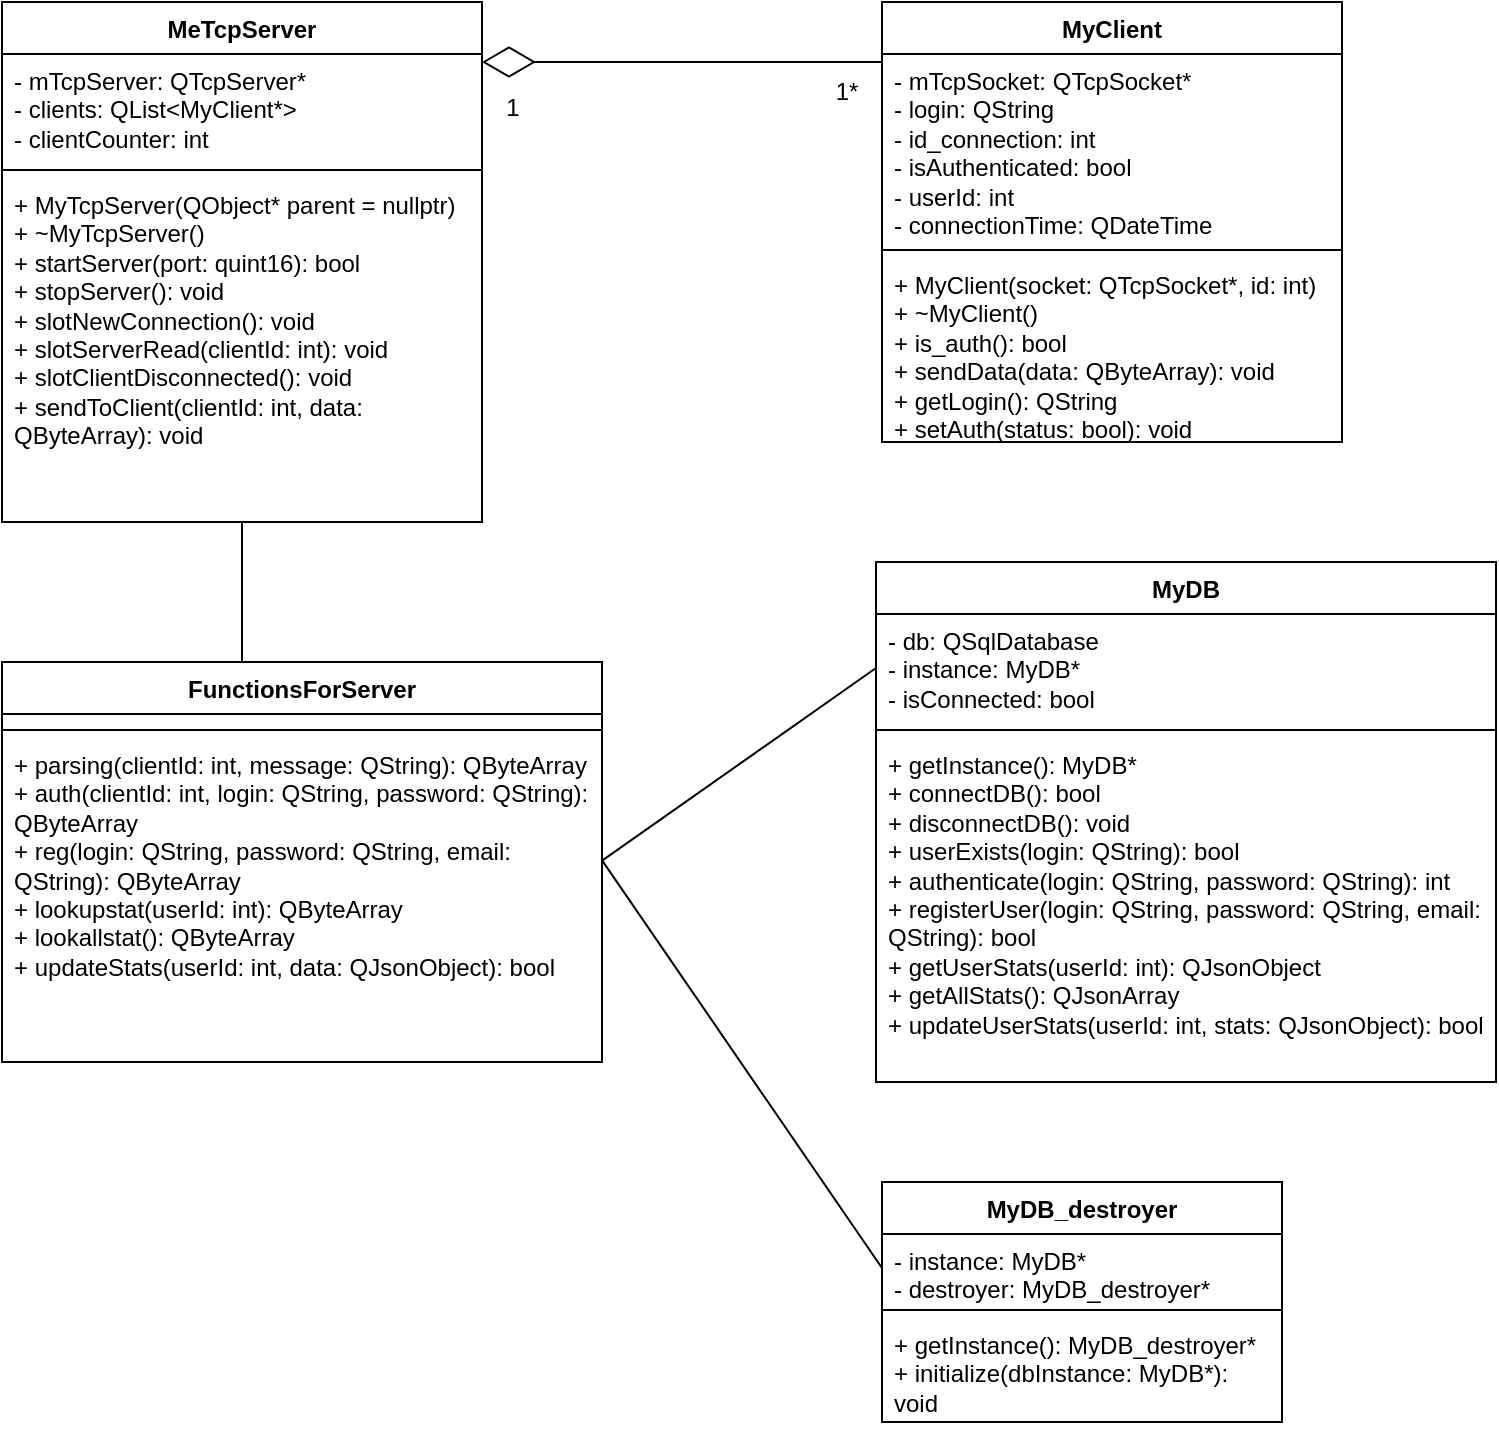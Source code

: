 <mxfile version="28.2.5">
  <diagram name="Страница — 1" id="x3rRoLcgHnf8GeJpn5Qq">
    <mxGraphModel dx="1489" dy="817" grid="1" gridSize="10" guides="1" tooltips="1" connect="1" arrows="1" fold="1" page="1" pageScale="1" pageWidth="827" pageHeight="1169" math="0" shadow="0">
      <root>
        <mxCell id="0" />
        <mxCell id="1" parent="0" />
        <mxCell id="QArgqOwHSf_ErJJtPbi7-1" value="MeTcpServer" style="swimlane;fontStyle=1;align=center;verticalAlign=top;childLayout=stackLayout;horizontal=1;startSize=26;horizontalStack=0;resizeParent=1;resizeParentMax=0;resizeLast=0;collapsible=1;marginBottom=0;whiteSpace=wrap;html=1;" vertex="1" parent="1">
          <mxGeometry x="80" y="80" width="240" height="260" as="geometry">
            <mxRectangle x="80" y="80" width="110" height="30" as="alternateBounds" />
          </mxGeometry>
        </mxCell>
        <mxCell id="QArgqOwHSf_ErJJtPbi7-2" value="&lt;div&gt;&lt;div&gt;- mTcpServer: QTcpServer*&lt;/div&gt;&lt;div&gt;- clients: QList&amp;lt;MyClient*&amp;gt;&lt;/div&gt;&lt;div&gt;- clientCounter: int&lt;/div&gt;&lt;/div&gt;&lt;div&gt;&lt;br&gt;&lt;/div&gt;" style="text;strokeColor=none;fillColor=none;align=left;verticalAlign=top;spacingLeft=4;spacingRight=4;overflow=hidden;rotatable=0;points=[[0,0.5],[1,0.5]];portConstraint=eastwest;whiteSpace=wrap;html=1;" vertex="1" parent="QArgqOwHSf_ErJJtPbi7-1">
          <mxGeometry y="26" width="240" height="54" as="geometry" />
        </mxCell>
        <mxCell id="QArgqOwHSf_ErJJtPbi7-3" value="" style="line;strokeWidth=1;fillColor=none;align=left;verticalAlign=middle;spacingTop=-1;spacingLeft=3;spacingRight=3;rotatable=0;labelPosition=right;points=[];portConstraint=eastwest;strokeColor=inherit;" vertex="1" parent="QArgqOwHSf_ErJJtPbi7-1">
          <mxGeometry y="80" width="240" height="8" as="geometry" />
        </mxCell>
        <mxCell id="QArgqOwHSf_ErJJtPbi7-4" value="&lt;div&gt;+ MyTcpServer(QObject* parent = nullptr)&lt;/div&gt;&lt;div&gt;+ ~MyTcpServer()&lt;/div&gt;&lt;div&gt;+ startServer(port: quint16): bool&lt;/div&gt;&lt;div&gt;+ stopServer(): void&lt;/div&gt;&lt;div&gt;+ slotNewConnection(): void&lt;/div&gt;&lt;div&gt;+ slotServerRead(clientId: int): void&lt;/div&gt;&lt;div&gt;+ slotClientDisconnected(): void&lt;/div&gt;&lt;div&gt;+ sendToClient(clientId: int, data: QByteArray): void&lt;/div&gt;" style="text;strokeColor=none;fillColor=none;align=left;verticalAlign=top;spacingLeft=4;spacingRight=4;overflow=hidden;rotatable=0;points=[[0,0.5],[1,0.5]];portConstraint=eastwest;whiteSpace=wrap;html=1;" vertex="1" parent="QArgqOwHSf_ErJJtPbi7-1">
          <mxGeometry y="88" width="240" height="172" as="geometry" />
        </mxCell>
        <mxCell id="QArgqOwHSf_ErJJtPbi7-9" value="MyClient" style="swimlane;fontStyle=1;align=center;verticalAlign=top;childLayout=stackLayout;horizontal=1;startSize=26;horizontalStack=0;resizeParent=1;resizeParentMax=0;resizeLast=0;collapsible=1;marginBottom=0;whiteSpace=wrap;html=1;" vertex="1" parent="1">
          <mxGeometry x="520" y="80" width="230" height="220" as="geometry">
            <mxRectangle x="80" y="80" width="110" height="30" as="alternateBounds" />
          </mxGeometry>
        </mxCell>
        <mxCell id="QArgqOwHSf_ErJJtPbi7-10" value="&lt;div&gt;&lt;div&gt;&lt;div&gt;- mTcpSocket: QTcpSocket*&lt;/div&gt;&lt;div&gt;- login: QString&lt;/div&gt;&lt;div&gt;- id_connection: int&lt;/div&gt;&lt;div&gt;- isAuthenticated: bool&lt;/div&gt;&lt;div&gt;- userId: int&lt;/div&gt;&lt;div&gt;- connectionTime: QDateTime&lt;/div&gt;&lt;/div&gt;&lt;/div&gt;" style="text;strokeColor=none;fillColor=none;align=left;verticalAlign=top;spacingLeft=4;spacingRight=4;overflow=hidden;rotatable=0;points=[[0,0.5],[1,0.5]];portConstraint=eastwest;whiteSpace=wrap;html=1;" vertex="1" parent="QArgqOwHSf_ErJJtPbi7-9">
          <mxGeometry y="26" width="230" height="94" as="geometry" />
        </mxCell>
        <mxCell id="QArgqOwHSf_ErJJtPbi7-11" value="" style="line;strokeWidth=1;fillColor=none;align=left;verticalAlign=middle;spacingTop=-1;spacingLeft=3;spacingRight=3;rotatable=0;labelPosition=right;points=[];portConstraint=eastwest;strokeColor=inherit;" vertex="1" parent="QArgqOwHSf_ErJJtPbi7-9">
          <mxGeometry y="120" width="230" height="8" as="geometry" />
        </mxCell>
        <mxCell id="QArgqOwHSf_ErJJtPbi7-12" value="&lt;div&gt;&lt;div&gt;+ MyClient(socket: QTcpSocket*, id: int)&lt;/div&gt;&lt;div&gt;+ ~MyClient()&lt;/div&gt;&lt;div&gt;+ is_auth(): bool&lt;/div&gt;&lt;div&gt;+ sendData(data: QByteArray): void&lt;/div&gt;&lt;div&gt;+ getLogin(): QString&lt;/div&gt;&lt;div&gt;+ setAuth(status: bool): void&lt;/div&gt;&lt;/div&gt;" style="text;strokeColor=none;fillColor=none;align=left;verticalAlign=top;spacingLeft=4;spacingRight=4;overflow=hidden;rotatable=0;points=[[0,0.5],[1,0.5]];portConstraint=eastwest;whiteSpace=wrap;html=1;" vertex="1" parent="QArgqOwHSf_ErJJtPbi7-9">
          <mxGeometry y="128" width="230" height="92" as="geometry" />
        </mxCell>
        <mxCell id="QArgqOwHSf_ErJJtPbi7-13" value="FunctionsForServer" style="swimlane;fontStyle=1;align=center;verticalAlign=top;childLayout=stackLayout;horizontal=1;startSize=26;horizontalStack=0;resizeParent=1;resizeParentMax=0;resizeLast=0;collapsible=1;marginBottom=0;whiteSpace=wrap;html=1;" vertex="1" parent="1">
          <mxGeometry x="80" y="410" width="300" height="200" as="geometry">
            <mxRectangle x="80" y="80" width="110" height="30" as="alternateBounds" />
          </mxGeometry>
        </mxCell>
        <mxCell id="QArgqOwHSf_ErJJtPbi7-14" value="&lt;div&gt;&lt;br&gt;&lt;/div&gt;" style="text;strokeColor=none;fillColor=none;align=left;verticalAlign=top;spacingLeft=4;spacingRight=4;overflow=hidden;rotatable=0;points=[[0,0.5],[1,0.5]];portConstraint=eastwest;whiteSpace=wrap;html=1;" vertex="1" parent="QArgqOwHSf_ErJJtPbi7-13">
          <mxGeometry y="26" width="300" height="4" as="geometry" />
        </mxCell>
        <mxCell id="QArgqOwHSf_ErJJtPbi7-15" value="" style="line;strokeWidth=1;fillColor=none;align=left;verticalAlign=middle;spacingTop=-1;spacingLeft=3;spacingRight=3;rotatable=0;labelPosition=right;points=[];portConstraint=eastwest;strokeColor=inherit;" vertex="1" parent="QArgqOwHSf_ErJJtPbi7-13">
          <mxGeometry y="30" width="300" height="8" as="geometry" />
        </mxCell>
        <mxCell id="QArgqOwHSf_ErJJtPbi7-16" value="&lt;div&gt;&lt;font&gt;+ parsing(clientId: int, message: QString): QByteArray&lt;/font&gt;&lt;/div&gt;&lt;div&gt;&lt;font&gt;+ auth(clientId: int, login: QString, password: QString): QByteArray&lt;/font&gt;&lt;/div&gt;&lt;div&gt;&lt;font&gt;+ reg(login: QString, password: QString, email: QString): QByteArray&lt;/font&gt;&lt;/div&gt;&lt;div&gt;&lt;font&gt;+ lookupstat(userId: int): QByteArray&lt;/font&gt;&lt;/div&gt;&lt;div&gt;&lt;font&gt;+ lookallstat(): QByteArray&lt;/font&gt;&lt;/div&gt;&lt;div&gt;&lt;font&gt;+ updateStats(userId: int, data: QJsonObject): bool&lt;/font&gt;&lt;/div&gt;" style="text;strokeColor=none;fillColor=none;align=left;verticalAlign=top;spacingLeft=4;spacingRight=4;overflow=hidden;rotatable=0;points=[[0,0.5],[1,0.5]];portConstraint=eastwest;whiteSpace=wrap;html=1;" vertex="1" parent="QArgqOwHSf_ErJJtPbi7-13">
          <mxGeometry y="38" width="300" height="162" as="geometry" />
        </mxCell>
        <mxCell id="QArgqOwHSf_ErJJtPbi7-21" value="MyDB" style="swimlane;fontStyle=1;align=center;verticalAlign=top;childLayout=stackLayout;horizontal=1;startSize=26;horizontalStack=0;resizeParent=1;resizeParentMax=0;resizeLast=0;collapsible=1;marginBottom=0;whiteSpace=wrap;html=1;" vertex="1" parent="1">
          <mxGeometry x="517" y="360" width="310" height="260" as="geometry">
            <mxRectangle x="80" y="80" width="110" height="30" as="alternateBounds" />
          </mxGeometry>
        </mxCell>
        <mxCell id="QArgqOwHSf_ErJJtPbi7-22" value="&lt;div&gt;- db: QSqlDatabase&lt;/div&gt;&lt;div&gt;- instance: MyDB*&lt;/div&gt;&lt;div&gt;- isConnected: bool&lt;/div&gt;" style="text;strokeColor=none;fillColor=none;align=left;verticalAlign=top;spacingLeft=4;spacingRight=4;overflow=hidden;rotatable=0;points=[[0,0.5],[1,0.5]];portConstraint=eastwest;whiteSpace=wrap;html=1;" vertex="1" parent="QArgqOwHSf_ErJJtPbi7-21">
          <mxGeometry y="26" width="310" height="54" as="geometry" />
        </mxCell>
        <mxCell id="QArgqOwHSf_ErJJtPbi7-23" value="" style="line;strokeWidth=1;fillColor=none;align=left;verticalAlign=middle;spacingTop=-1;spacingLeft=3;spacingRight=3;rotatable=0;labelPosition=right;points=[];portConstraint=eastwest;strokeColor=inherit;" vertex="1" parent="QArgqOwHSf_ErJJtPbi7-21">
          <mxGeometry y="80" width="310" height="8" as="geometry" />
        </mxCell>
        <mxCell id="QArgqOwHSf_ErJJtPbi7-24" value="&lt;div&gt;+ getInstance(): MyDB*&lt;/div&gt;&lt;div&gt;+ connectDB(): bool&lt;/div&gt;&lt;div&gt;+ disconnectDB(): void&lt;/div&gt;&lt;div&gt;+ userExists(login: QString): bool&lt;/div&gt;&lt;div&gt;+ authenticate(login: QString, password: QString): int&lt;/div&gt;&lt;div&gt;+ registerUser(login: QString, password: QString, email: QString): bool&lt;/div&gt;&lt;div&gt;+ getUserStats(userId: int): QJsonObject&lt;/div&gt;&lt;div&gt;+ getAllStats(): QJsonArray&lt;/div&gt;&lt;div&gt;+ updateUserStats(userId: int, stats: QJsonObject): bool&lt;/div&gt;" style="text;strokeColor=none;fillColor=none;align=left;verticalAlign=top;spacingLeft=4;spacingRight=4;overflow=hidden;rotatable=0;points=[[0,0.5],[1,0.5]];portConstraint=eastwest;whiteSpace=wrap;html=1;" vertex="1" parent="QArgqOwHSf_ErJJtPbi7-21">
          <mxGeometry y="88" width="310" height="172" as="geometry" />
        </mxCell>
        <mxCell id="QArgqOwHSf_ErJJtPbi7-29" value="MyDB_destroyer" style="swimlane;fontStyle=1;align=center;verticalAlign=top;childLayout=stackLayout;horizontal=1;startSize=26;horizontalStack=0;resizeParent=1;resizeParentMax=0;resizeLast=0;collapsible=1;marginBottom=0;whiteSpace=wrap;html=1;" vertex="1" parent="1">
          <mxGeometry x="520" y="670" width="200" height="120" as="geometry">
            <mxRectangle x="80" y="80" width="110" height="30" as="alternateBounds" />
          </mxGeometry>
        </mxCell>
        <mxCell id="QArgqOwHSf_ErJJtPbi7-30" value="&lt;div&gt;- instance: MyDB*&lt;/div&gt;&lt;div&gt;- destroyer: MyDB_destroyer*&lt;/div&gt;" style="text;strokeColor=none;fillColor=none;align=left;verticalAlign=top;spacingLeft=4;spacingRight=4;overflow=hidden;rotatable=0;points=[[0,0.5],[1,0.5]];portConstraint=eastwest;whiteSpace=wrap;html=1;" vertex="1" parent="QArgqOwHSf_ErJJtPbi7-29">
          <mxGeometry y="26" width="200" height="34" as="geometry" />
        </mxCell>
        <mxCell id="QArgqOwHSf_ErJJtPbi7-31" value="" style="line;strokeWidth=1;fillColor=none;align=left;verticalAlign=middle;spacingTop=-1;spacingLeft=3;spacingRight=3;rotatable=0;labelPosition=right;points=[];portConstraint=eastwest;strokeColor=inherit;" vertex="1" parent="QArgqOwHSf_ErJJtPbi7-29">
          <mxGeometry y="60" width="200" height="8" as="geometry" />
        </mxCell>
        <mxCell id="QArgqOwHSf_ErJJtPbi7-32" value="&lt;div&gt;+ getInstance(): MyDB_destroyer*&lt;/div&gt;&lt;div&gt;+ initialize(dbInstance: MyDB*): void&lt;/div&gt;" style="text;strokeColor=none;fillColor=none;align=left;verticalAlign=top;spacingLeft=4;spacingRight=4;overflow=hidden;rotatable=0;points=[[0,0.5],[1,0.5]];portConstraint=eastwest;whiteSpace=wrap;html=1;" vertex="1" parent="QArgqOwHSf_ErJJtPbi7-29">
          <mxGeometry y="68" width="200" height="52" as="geometry" />
        </mxCell>
        <mxCell id="QArgqOwHSf_ErJJtPbi7-33" value="" style="endArrow=diamondThin;endFill=0;endSize=24;html=1;rounded=0;exitX=0;exitY=0.042;exitDx=0;exitDy=0;exitPerimeter=0;" edge="1" parent="1" source="QArgqOwHSf_ErJJtPbi7-10">
          <mxGeometry width="160" relative="1" as="geometry">
            <mxPoint x="330" y="340" as="sourcePoint" />
            <mxPoint x="320" y="110" as="targetPoint" />
          </mxGeometry>
        </mxCell>
        <mxCell id="QArgqOwHSf_ErJJtPbi7-35" value="" style="endArrow=none;html=1;rounded=0;exitX=0.4;exitY=0;exitDx=0;exitDy=0;exitPerimeter=0;entryX=0.5;entryY=1;entryDx=0;entryDy=0;entryPerimeter=0;" edge="1" parent="1" source="QArgqOwHSf_ErJJtPbi7-13" target="QArgqOwHSf_ErJJtPbi7-4">
          <mxGeometry width="50" height="50" relative="1" as="geometry">
            <mxPoint x="420" y="340" as="sourcePoint" />
            <mxPoint x="470" y="290" as="targetPoint" />
          </mxGeometry>
        </mxCell>
        <mxCell id="QArgqOwHSf_ErJJtPbi7-36" value="" style="endArrow=none;html=1;rounded=0;exitX=0.999;exitY=0.38;exitDx=0;exitDy=0;exitPerimeter=0;entryX=0;entryY=0.5;entryDx=0;entryDy=0;" edge="1" parent="1" source="QArgqOwHSf_ErJJtPbi7-16" target="QArgqOwHSf_ErJJtPbi7-22">
          <mxGeometry width="50" height="50" relative="1" as="geometry">
            <mxPoint x="390" y="330" as="sourcePoint" />
            <mxPoint x="440" y="280" as="targetPoint" />
          </mxGeometry>
        </mxCell>
        <mxCell id="QArgqOwHSf_ErJJtPbi7-37" value="" style="endArrow=none;html=1;rounded=0;entryX=0;entryY=0.5;entryDx=0;entryDy=0;exitX=1.001;exitY=0.38;exitDx=0;exitDy=0;exitPerimeter=0;" edge="1" parent="1" source="QArgqOwHSf_ErJJtPbi7-16" target="QArgqOwHSf_ErJJtPbi7-30">
          <mxGeometry width="50" height="50" relative="1" as="geometry">
            <mxPoint x="390" y="440" as="sourcePoint" />
            <mxPoint x="590" y="330" as="targetPoint" />
          </mxGeometry>
        </mxCell>
        <mxCell id="QArgqOwHSf_ErJJtPbi7-39" value="1*" style="text;html=1;align=center;verticalAlign=middle;resizable=0;points=[];autosize=1;strokeColor=none;fillColor=none;" vertex="1" parent="1">
          <mxGeometry x="487" y="110" width="30" height="30" as="geometry" />
        </mxCell>
        <mxCell id="QArgqOwHSf_ErJJtPbi7-43" value="1&lt;div&gt;&lt;br&gt;&lt;/div&gt;" style="text;html=1;align=center;verticalAlign=middle;resizable=0;points=[];autosize=1;strokeColor=none;fillColor=none;" vertex="1" parent="1">
          <mxGeometry x="320" y="120" width="30" height="40" as="geometry" />
        </mxCell>
      </root>
    </mxGraphModel>
  </diagram>
</mxfile>
